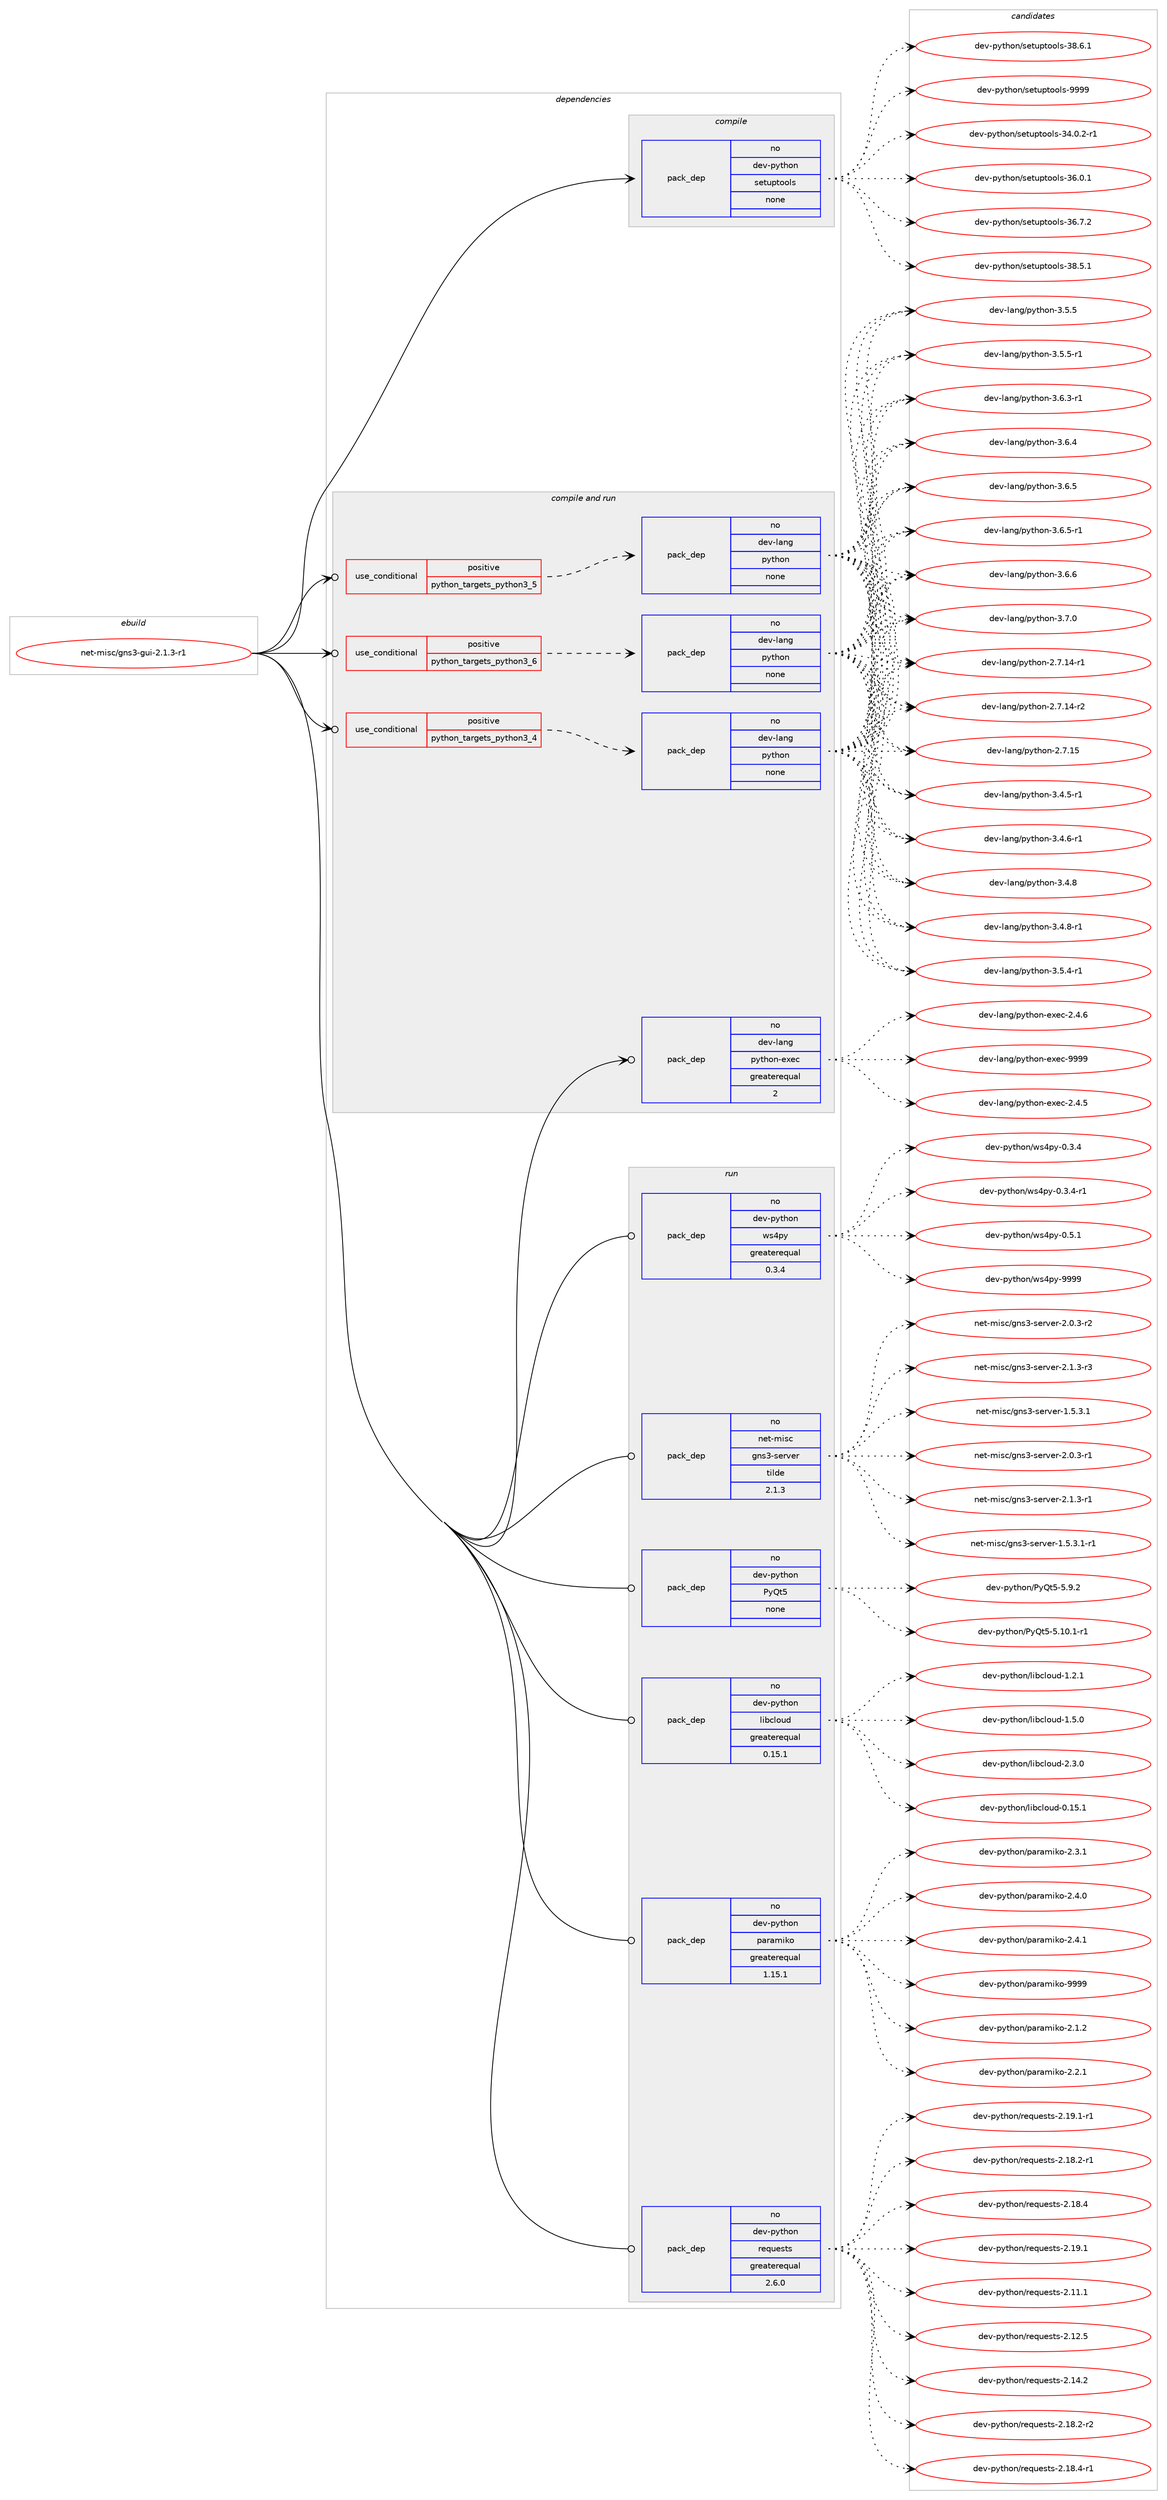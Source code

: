 digraph prolog {

# *************
# Graph options
# *************

newrank=true;
concentrate=true;
compound=true;
graph [rankdir=LR,fontname=Helvetica,fontsize=10,ranksep=1.5];#, ranksep=2.5, nodesep=0.2];
edge  [arrowhead=vee];
node  [fontname=Helvetica,fontsize=10];

# **********
# The ebuild
# **********

subgraph cluster_leftcol {
color=gray;
rank=same;
label=<<i>ebuild</i>>;
id [label="net-misc/gns3-gui-2.1.3-r1", color=red, width=4, href="../net-misc/gns3-gui-2.1.3-r1.svg"];
}

# ****************
# The dependencies
# ****************

subgraph cluster_midcol {
color=gray;
label=<<i>dependencies</i>>;
subgraph cluster_compile {
fillcolor="#eeeeee";
style=filled;
label=<<i>compile</i>>;
subgraph pack827 {
dependency1129 [label=<<TABLE BORDER="0" CELLBORDER="1" CELLSPACING="0" CELLPADDING="4" WIDTH="220"><TR><TD ROWSPAN="6" CELLPADDING="30">pack_dep</TD></TR><TR><TD WIDTH="110">no</TD></TR><TR><TD>dev-python</TD></TR><TR><TD>setuptools</TD></TR><TR><TD>none</TD></TR><TR><TD></TD></TR></TABLE>>, shape=none, color=blue];
}
id:e -> dependency1129:w [weight=20,style="solid",arrowhead="vee"];
}
subgraph cluster_compileandrun {
fillcolor="#eeeeee";
style=filled;
label=<<i>compile and run</i>>;
subgraph cond281 {
dependency1130 [label=<<TABLE BORDER="0" CELLBORDER="1" CELLSPACING="0" CELLPADDING="4"><TR><TD ROWSPAN="3" CELLPADDING="10">use_conditional</TD></TR><TR><TD>positive</TD></TR><TR><TD>python_targets_python3_4</TD></TR></TABLE>>, shape=none, color=red];
subgraph pack828 {
dependency1131 [label=<<TABLE BORDER="0" CELLBORDER="1" CELLSPACING="0" CELLPADDING="4" WIDTH="220"><TR><TD ROWSPAN="6" CELLPADDING="30">pack_dep</TD></TR><TR><TD WIDTH="110">no</TD></TR><TR><TD>dev-lang</TD></TR><TR><TD>python</TD></TR><TR><TD>none</TD></TR><TR><TD></TD></TR></TABLE>>, shape=none, color=blue];
}
dependency1130:e -> dependency1131:w [weight=20,style="dashed",arrowhead="vee"];
}
id:e -> dependency1130:w [weight=20,style="solid",arrowhead="odotvee"];
subgraph cond282 {
dependency1132 [label=<<TABLE BORDER="0" CELLBORDER="1" CELLSPACING="0" CELLPADDING="4"><TR><TD ROWSPAN="3" CELLPADDING="10">use_conditional</TD></TR><TR><TD>positive</TD></TR><TR><TD>python_targets_python3_5</TD></TR></TABLE>>, shape=none, color=red];
subgraph pack829 {
dependency1133 [label=<<TABLE BORDER="0" CELLBORDER="1" CELLSPACING="0" CELLPADDING="4" WIDTH="220"><TR><TD ROWSPAN="6" CELLPADDING="30">pack_dep</TD></TR><TR><TD WIDTH="110">no</TD></TR><TR><TD>dev-lang</TD></TR><TR><TD>python</TD></TR><TR><TD>none</TD></TR><TR><TD></TD></TR></TABLE>>, shape=none, color=blue];
}
dependency1132:e -> dependency1133:w [weight=20,style="dashed",arrowhead="vee"];
}
id:e -> dependency1132:w [weight=20,style="solid",arrowhead="odotvee"];
subgraph cond283 {
dependency1134 [label=<<TABLE BORDER="0" CELLBORDER="1" CELLSPACING="0" CELLPADDING="4"><TR><TD ROWSPAN="3" CELLPADDING="10">use_conditional</TD></TR><TR><TD>positive</TD></TR><TR><TD>python_targets_python3_6</TD></TR></TABLE>>, shape=none, color=red];
subgraph pack830 {
dependency1135 [label=<<TABLE BORDER="0" CELLBORDER="1" CELLSPACING="0" CELLPADDING="4" WIDTH="220"><TR><TD ROWSPAN="6" CELLPADDING="30">pack_dep</TD></TR><TR><TD WIDTH="110">no</TD></TR><TR><TD>dev-lang</TD></TR><TR><TD>python</TD></TR><TR><TD>none</TD></TR><TR><TD></TD></TR></TABLE>>, shape=none, color=blue];
}
dependency1134:e -> dependency1135:w [weight=20,style="dashed",arrowhead="vee"];
}
id:e -> dependency1134:w [weight=20,style="solid",arrowhead="odotvee"];
subgraph pack831 {
dependency1136 [label=<<TABLE BORDER="0" CELLBORDER="1" CELLSPACING="0" CELLPADDING="4" WIDTH="220"><TR><TD ROWSPAN="6" CELLPADDING="30">pack_dep</TD></TR><TR><TD WIDTH="110">no</TD></TR><TR><TD>dev-lang</TD></TR><TR><TD>python-exec</TD></TR><TR><TD>greaterequal</TD></TR><TR><TD>2</TD></TR></TABLE>>, shape=none, color=blue];
}
id:e -> dependency1136:w [weight=20,style="solid",arrowhead="odotvee"];
}
subgraph cluster_run {
fillcolor="#eeeeee";
style=filled;
label=<<i>run</i>>;
subgraph pack832 {
dependency1137 [label=<<TABLE BORDER="0" CELLBORDER="1" CELLSPACING="0" CELLPADDING="4" WIDTH="220"><TR><TD ROWSPAN="6" CELLPADDING="30">pack_dep</TD></TR><TR><TD WIDTH="110">no</TD></TR><TR><TD>dev-python</TD></TR><TR><TD>PyQt5</TD></TR><TR><TD>none</TD></TR><TR><TD></TD></TR></TABLE>>, shape=none, color=blue];
}
id:e -> dependency1137:w [weight=20,style="solid",arrowhead="odot"];
subgraph pack833 {
dependency1138 [label=<<TABLE BORDER="0" CELLBORDER="1" CELLSPACING="0" CELLPADDING="4" WIDTH="220"><TR><TD ROWSPAN="6" CELLPADDING="30">pack_dep</TD></TR><TR><TD WIDTH="110">no</TD></TR><TR><TD>dev-python</TD></TR><TR><TD>libcloud</TD></TR><TR><TD>greaterequal</TD></TR><TR><TD>0.15.1</TD></TR></TABLE>>, shape=none, color=blue];
}
id:e -> dependency1138:w [weight=20,style="solid",arrowhead="odot"];
subgraph pack834 {
dependency1139 [label=<<TABLE BORDER="0" CELLBORDER="1" CELLSPACING="0" CELLPADDING="4" WIDTH="220"><TR><TD ROWSPAN="6" CELLPADDING="30">pack_dep</TD></TR><TR><TD WIDTH="110">no</TD></TR><TR><TD>dev-python</TD></TR><TR><TD>paramiko</TD></TR><TR><TD>greaterequal</TD></TR><TR><TD>1.15.1</TD></TR></TABLE>>, shape=none, color=blue];
}
id:e -> dependency1139:w [weight=20,style="solid",arrowhead="odot"];
subgraph pack835 {
dependency1140 [label=<<TABLE BORDER="0" CELLBORDER="1" CELLSPACING="0" CELLPADDING="4" WIDTH="220"><TR><TD ROWSPAN="6" CELLPADDING="30">pack_dep</TD></TR><TR><TD WIDTH="110">no</TD></TR><TR><TD>dev-python</TD></TR><TR><TD>requests</TD></TR><TR><TD>greaterequal</TD></TR><TR><TD>2.6.0</TD></TR></TABLE>>, shape=none, color=blue];
}
id:e -> dependency1140:w [weight=20,style="solid",arrowhead="odot"];
subgraph pack836 {
dependency1141 [label=<<TABLE BORDER="0" CELLBORDER="1" CELLSPACING="0" CELLPADDING="4" WIDTH="220"><TR><TD ROWSPAN="6" CELLPADDING="30">pack_dep</TD></TR><TR><TD WIDTH="110">no</TD></TR><TR><TD>dev-python</TD></TR><TR><TD>ws4py</TD></TR><TR><TD>greaterequal</TD></TR><TR><TD>0.3.4</TD></TR></TABLE>>, shape=none, color=blue];
}
id:e -> dependency1141:w [weight=20,style="solid",arrowhead="odot"];
subgraph pack837 {
dependency1142 [label=<<TABLE BORDER="0" CELLBORDER="1" CELLSPACING="0" CELLPADDING="4" WIDTH="220"><TR><TD ROWSPAN="6" CELLPADDING="30">pack_dep</TD></TR><TR><TD WIDTH="110">no</TD></TR><TR><TD>net-misc</TD></TR><TR><TD>gns3-server</TD></TR><TR><TD>tilde</TD></TR><TR><TD>2.1.3</TD></TR></TABLE>>, shape=none, color=blue];
}
id:e -> dependency1142:w [weight=20,style="solid",arrowhead="odot"];
}
}

# **************
# The candidates
# **************

subgraph cluster_choices {
rank=same;
color=gray;
label=<<i>candidates</i>>;

subgraph choice827 {
color=black;
nodesep=1;
choice1001011184511212111610411111047115101116117112116111111108115455152464846504511449 [label="dev-python/setuptools-34.0.2-r1", color=red, width=4,href="../dev-python/setuptools-34.0.2-r1.svg"];
choice100101118451121211161041111104711510111611711211611111110811545515446484649 [label="dev-python/setuptools-36.0.1", color=red, width=4,href="../dev-python/setuptools-36.0.1.svg"];
choice100101118451121211161041111104711510111611711211611111110811545515446554650 [label="dev-python/setuptools-36.7.2", color=red, width=4,href="../dev-python/setuptools-36.7.2.svg"];
choice100101118451121211161041111104711510111611711211611111110811545515646534649 [label="dev-python/setuptools-38.5.1", color=red, width=4,href="../dev-python/setuptools-38.5.1.svg"];
choice100101118451121211161041111104711510111611711211611111110811545515646544649 [label="dev-python/setuptools-38.6.1", color=red, width=4,href="../dev-python/setuptools-38.6.1.svg"];
choice10010111845112121116104111110471151011161171121161111111081154557575757 [label="dev-python/setuptools-9999", color=red, width=4,href="../dev-python/setuptools-9999.svg"];
dependency1129:e -> choice1001011184511212111610411111047115101116117112116111111108115455152464846504511449:w [style=dotted,weight="100"];
dependency1129:e -> choice100101118451121211161041111104711510111611711211611111110811545515446484649:w [style=dotted,weight="100"];
dependency1129:e -> choice100101118451121211161041111104711510111611711211611111110811545515446554650:w [style=dotted,weight="100"];
dependency1129:e -> choice100101118451121211161041111104711510111611711211611111110811545515646534649:w [style=dotted,weight="100"];
dependency1129:e -> choice100101118451121211161041111104711510111611711211611111110811545515646544649:w [style=dotted,weight="100"];
dependency1129:e -> choice10010111845112121116104111110471151011161171121161111111081154557575757:w [style=dotted,weight="100"];
}
subgraph choice828 {
color=black;
nodesep=1;
choice100101118451089711010347112121116104111110455046554649524511449 [label="dev-lang/python-2.7.14-r1", color=red, width=4,href="../dev-lang/python-2.7.14-r1.svg"];
choice100101118451089711010347112121116104111110455046554649524511450 [label="dev-lang/python-2.7.14-r2", color=red, width=4,href="../dev-lang/python-2.7.14-r2.svg"];
choice10010111845108971101034711212111610411111045504655464953 [label="dev-lang/python-2.7.15", color=red, width=4,href="../dev-lang/python-2.7.15.svg"];
choice1001011184510897110103471121211161041111104551465246534511449 [label="dev-lang/python-3.4.5-r1", color=red, width=4,href="../dev-lang/python-3.4.5-r1.svg"];
choice1001011184510897110103471121211161041111104551465246544511449 [label="dev-lang/python-3.4.6-r1", color=red, width=4,href="../dev-lang/python-3.4.6-r1.svg"];
choice100101118451089711010347112121116104111110455146524656 [label="dev-lang/python-3.4.8", color=red, width=4,href="../dev-lang/python-3.4.8.svg"];
choice1001011184510897110103471121211161041111104551465246564511449 [label="dev-lang/python-3.4.8-r1", color=red, width=4,href="../dev-lang/python-3.4.8-r1.svg"];
choice1001011184510897110103471121211161041111104551465346524511449 [label="dev-lang/python-3.5.4-r1", color=red, width=4,href="../dev-lang/python-3.5.4-r1.svg"];
choice100101118451089711010347112121116104111110455146534653 [label="dev-lang/python-3.5.5", color=red, width=4,href="../dev-lang/python-3.5.5.svg"];
choice1001011184510897110103471121211161041111104551465346534511449 [label="dev-lang/python-3.5.5-r1", color=red, width=4,href="../dev-lang/python-3.5.5-r1.svg"];
choice1001011184510897110103471121211161041111104551465446514511449 [label="dev-lang/python-3.6.3-r1", color=red, width=4,href="../dev-lang/python-3.6.3-r1.svg"];
choice100101118451089711010347112121116104111110455146544652 [label="dev-lang/python-3.6.4", color=red, width=4,href="../dev-lang/python-3.6.4.svg"];
choice100101118451089711010347112121116104111110455146544653 [label="dev-lang/python-3.6.5", color=red, width=4,href="../dev-lang/python-3.6.5.svg"];
choice1001011184510897110103471121211161041111104551465446534511449 [label="dev-lang/python-3.6.5-r1", color=red, width=4,href="../dev-lang/python-3.6.5-r1.svg"];
choice100101118451089711010347112121116104111110455146544654 [label="dev-lang/python-3.6.6", color=red, width=4,href="../dev-lang/python-3.6.6.svg"];
choice100101118451089711010347112121116104111110455146554648 [label="dev-lang/python-3.7.0", color=red, width=4,href="../dev-lang/python-3.7.0.svg"];
dependency1131:e -> choice100101118451089711010347112121116104111110455046554649524511449:w [style=dotted,weight="100"];
dependency1131:e -> choice100101118451089711010347112121116104111110455046554649524511450:w [style=dotted,weight="100"];
dependency1131:e -> choice10010111845108971101034711212111610411111045504655464953:w [style=dotted,weight="100"];
dependency1131:e -> choice1001011184510897110103471121211161041111104551465246534511449:w [style=dotted,weight="100"];
dependency1131:e -> choice1001011184510897110103471121211161041111104551465246544511449:w [style=dotted,weight="100"];
dependency1131:e -> choice100101118451089711010347112121116104111110455146524656:w [style=dotted,weight="100"];
dependency1131:e -> choice1001011184510897110103471121211161041111104551465246564511449:w [style=dotted,weight="100"];
dependency1131:e -> choice1001011184510897110103471121211161041111104551465346524511449:w [style=dotted,weight="100"];
dependency1131:e -> choice100101118451089711010347112121116104111110455146534653:w [style=dotted,weight="100"];
dependency1131:e -> choice1001011184510897110103471121211161041111104551465346534511449:w [style=dotted,weight="100"];
dependency1131:e -> choice1001011184510897110103471121211161041111104551465446514511449:w [style=dotted,weight="100"];
dependency1131:e -> choice100101118451089711010347112121116104111110455146544652:w [style=dotted,weight="100"];
dependency1131:e -> choice100101118451089711010347112121116104111110455146544653:w [style=dotted,weight="100"];
dependency1131:e -> choice1001011184510897110103471121211161041111104551465446534511449:w [style=dotted,weight="100"];
dependency1131:e -> choice100101118451089711010347112121116104111110455146544654:w [style=dotted,weight="100"];
dependency1131:e -> choice100101118451089711010347112121116104111110455146554648:w [style=dotted,weight="100"];
}
subgraph choice829 {
color=black;
nodesep=1;
choice100101118451089711010347112121116104111110455046554649524511449 [label="dev-lang/python-2.7.14-r1", color=red, width=4,href="../dev-lang/python-2.7.14-r1.svg"];
choice100101118451089711010347112121116104111110455046554649524511450 [label="dev-lang/python-2.7.14-r2", color=red, width=4,href="../dev-lang/python-2.7.14-r2.svg"];
choice10010111845108971101034711212111610411111045504655464953 [label="dev-lang/python-2.7.15", color=red, width=4,href="../dev-lang/python-2.7.15.svg"];
choice1001011184510897110103471121211161041111104551465246534511449 [label="dev-lang/python-3.4.5-r1", color=red, width=4,href="../dev-lang/python-3.4.5-r1.svg"];
choice1001011184510897110103471121211161041111104551465246544511449 [label="dev-lang/python-3.4.6-r1", color=red, width=4,href="../dev-lang/python-3.4.6-r1.svg"];
choice100101118451089711010347112121116104111110455146524656 [label="dev-lang/python-3.4.8", color=red, width=4,href="../dev-lang/python-3.4.8.svg"];
choice1001011184510897110103471121211161041111104551465246564511449 [label="dev-lang/python-3.4.8-r1", color=red, width=4,href="../dev-lang/python-3.4.8-r1.svg"];
choice1001011184510897110103471121211161041111104551465346524511449 [label="dev-lang/python-3.5.4-r1", color=red, width=4,href="../dev-lang/python-3.5.4-r1.svg"];
choice100101118451089711010347112121116104111110455146534653 [label="dev-lang/python-3.5.5", color=red, width=4,href="../dev-lang/python-3.5.5.svg"];
choice1001011184510897110103471121211161041111104551465346534511449 [label="dev-lang/python-3.5.5-r1", color=red, width=4,href="../dev-lang/python-3.5.5-r1.svg"];
choice1001011184510897110103471121211161041111104551465446514511449 [label="dev-lang/python-3.6.3-r1", color=red, width=4,href="../dev-lang/python-3.6.3-r1.svg"];
choice100101118451089711010347112121116104111110455146544652 [label="dev-lang/python-3.6.4", color=red, width=4,href="../dev-lang/python-3.6.4.svg"];
choice100101118451089711010347112121116104111110455146544653 [label="dev-lang/python-3.6.5", color=red, width=4,href="../dev-lang/python-3.6.5.svg"];
choice1001011184510897110103471121211161041111104551465446534511449 [label="dev-lang/python-3.6.5-r1", color=red, width=4,href="../dev-lang/python-3.6.5-r1.svg"];
choice100101118451089711010347112121116104111110455146544654 [label="dev-lang/python-3.6.6", color=red, width=4,href="../dev-lang/python-3.6.6.svg"];
choice100101118451089711010347112121116104111110455146554648 [label="dev-lang/python-3.7.0", color=red, width=4,href="../dev-lang/python-3.7.0.svg"];
dependency1133:e -> choice100101118451089711010347112121116104111110455046554649524511449:w [style=dotted,weight="100"];
dependency1133:e -> choice100101118451089711010347112121116104111110455046554649524511450:w [style=dotted,weight="100"];
dependency1133:e -> choice10010111845108971101034711212111610411111045504655464953:w [style=dotted,weight="100"];
dependency1133:e -> choice1001011184510897110103471121211161041111104551465246534511449:w [style=dotted,weight="100"];
dependency1133:e -> choice1001011184510897110103471121211161041111104551465246544511449:w [style=dotted,weight="100"];
dependency1133:e -> choice100101118451089711010347112121116104111110455146524656:w [style=dotted,weight="100"];
dependency1133:e -> choice1001011184510897110103471121211161041111104551465246564511449:w [style=dotted,weight="100"];
dependency1133:e -> choice1001011184510897110103471121211161041111104551465346524511449:w [style=dotted,weight="100"];
dependency1133:e -> choice100101118451089711010347112121116104111110455146534653:w [style=dotted,weight="100"];
dependency1133:e -> choice1001011184510897110103471121211161041111104551465346534511449:w [style=dotted,weight="100"];
dependency1133:e -> choice1001011184510897110103471121211161041111104551465446514511449:w [style=dotted,weight="100"];
dependency1133:e -> choice100101118451089711010347112121116104111110455146544652:w [style=dotted,weight="100"];
dependency1133:e -> choice100101118451089711010347112121116104111110455146544653:w [style=dotted,weight="100"];
dependency1133:e -> choice1001011184510897110103471121211161041111104551465446534511449:w [style=dotted,weight="100"];
dependency1133:e -> choice100101118451089711010347112121116104111110455146544654:w [style=dotted,weight="100"];
dependency1133:e -> choice100101118451089711010347112121116104111110455146554648:w [style=dotted,weight="100"];
}
subgraph choice830 {
color=black;
nodesep=1;
choice100101118451089711010347112121116104111110455046554649524511449 [label="dev-lang/python-2.7.14-r1", color=red, width=4,href="../dev-lang/python-2.7.14-r1.svg"];
choice100101118451089711010347112121116104111110455046554649524511450 [label="dev-lang/python-2.7.14-r2", color=red, width=4,href="../dev-lang/python-2.7.14-r2.svg"];
choice10010111845108971101034711212111610411111045504655464953 [label="dev-lang/python-2.7.15", color=red, width=4,href="../dev-lang/python-2.7.15.svg"];
choice1001011184510897110103471121211161041111104551465246534511449 [label="dev-lang/python-3.4.5-r1", color=red, width=4,href="../dev-lang/python-3.4.5-r1.svg"];
choice1001011184510897110103471121211161041111104551465246544511449 [label="dev-lang/python-3.4.6-r1", color=red, width=4,href="../dev-lang/python-3.4.6-r1.svg"];
choice100101118451089711010347112121116104111110455146524656 [label="dev-lang/python-3.4.8", color=red, width=4,href="../dev-lang/python-3.4.8.svg"];
choice1001011184510897110103471121211161041111104551465246564511449 [label="dev-lang/python-3.4.8-r1", color=red, width=4,href="../dev-lang/python-3.4.8-r1.svg"];
choice1001011184510897110103471121211161041111104551465346524511449 [label="dev-lang/python-3.5.4-r1", color=red, width=4,href="../dev-lang/python-3.5.4-r1.svg"];
choice100101118451089711010347112121116104111110455146534653 [label="dev-lang/python-3.5.5", color=red, width=4,href="../dev-lang/python-3.5.5.svg"];
choice1001011184510897110103471121211161041111104551465346534511449 [label="dev-lang/python-3.5.5-r1", color=red, width=4,href="../dev-lang/python-3.5.5-r1.svg"];
choice1001011184510897110103471121211161041111104551465446514511449 [label="dev-lang/python-3.6.3-r1", color=red, width=4,href="../dev-lang/python-3.6.3-r1.svg"];
choice100101118451089711010347112121116104111110455146544652 [label="dev-lang/python-3.6.4", color=red, width=4,href="../dev-lang/python-3.6.4.svg"];
choice100101118451089711010347112121116104111110455146544653 [label="dev-lang/python-3.6.5", color=red, width=4,href="../dev-lang/python-3.6.5.svg"];
choice1001011184510897110103471121211161041111104551465446534511449 [label="dev-lang/python-3.6.5-r1", color=red, width=4,href="../dev-lang/python-3.6.5-r1.svg"];
choice100101118451089711010347112121116104111110455146544654 [label="dev-lang/python-3.6.6", color=red, width=4,href="../dev-lang/python-3.6.6.svg"];
choice100101118451089711010347112121116104111110455146554648 [label="dev-lang/python-3.7.0", color=red, width=4,href="../dev-lang/python-3.7.0.svg"];
dependency1135:e -> choice100101118451089711010347112121116104111110455046554649524511449:w [style=dotted,weight="100"];
dependency1135:e -> choice100101118451089711010347112121116104111110455046554649524511450:w [style=dotted,weight="100"];
dependency1135:e -> choice10010111845108971101034711212111610411111045504655464953:w [style=dotted,weight="100"];
dependency1135:e -> choice1001011184510897110103471121211161041111104551465246534511449:w [style=dotted,weight="100"];
dependency1135:e -> choice1001011184510897110103471121211161041111104551465246544511449:w [style=dotted,weight="100"];
dependency1135:e -> choice100101118451089711010347112121116104111110455146524656:w [style=dotted,weight="100"];
dependency1135:e -> choice1001011184510897110103471121211161041111104551465246564511449:w [style=dotted,weight="100"];
dependency1135:e -> choice1001011184510897110103471121211161041111104551465346524511449:w [style=dotted,weight="100"];
dependency1135:e -> choice100101118451089711010347112121116104111110455146534653:w [style=dotted,weight="100"];
dependency1135:e -> choice1001011184510897110103471121211161041111104551465346534511449:w [style=dotted,weight="100"];
dependency1135:e -> choice1001011184510897110103471121211161041111104551465446514511449:w [style=dotted,weight="100"];
dependency1135:e -> choice100101118451089711010347112121116104111110455146544652:w [style=dotted,weight="100"];
dependency1135:e -> choice100101118451089711010347112121116104111110455146544653:w [style=dotted,weight="100"];
dependency1135:e -> choice1001011184510897110103471121211161041111104551465446534511449:w [style=dotted,weight="100"];
dependency1135:e -> choice100101118451089711010347112121116104111110455146544654:w [style=dotted,weight="100"];
dependency1135:e -> choice100101118451089711010347112121116104111110455146554648:w [style=dotted,weight="100"];
}
subgraph choice831 {
color=black;
nodesep=1;
choice1001011184510897110103471121211161041111104510112010199455046524653 [label="dev-lang/python-exec-2.4.5", color=red, width=4,href="../dev-lang/python-exec-2.4.5.svg"];
choice1001011184510897110103471121211161041111104510112010199455046524654 [label="dev-lang/python-exec-2.4.6", color=red, width=4,href="../dev-lang/python-exec-2.4.6.svg"];
choice10010111845108971101034711212111610411111045101120101994557575757 [label="dev-lang/python-exec-9999", color=red, width=4,href="../dev-lang/python-exec-9999.svg"];
dependency1136:e -> choice1001011184510897110103471121211161041111104510112010199455046524653:w [style=dotted,weight="100"];
dependency1136:e -> choice1001011184510897110103471121211161041111104510112010199455046524654:w [style=dotted,weight="100"];
dependency1136:e -> choice10010111845108971101034711212111610411111045101120101994557575757:w [style=dotted,weight="100"];
}
subgraph choice832 {
color=black;
nodesep=1;
choice1001011184511212111610411111047801218111653455346494846494511449 [label="dev-python/PyQt5-5.10.1-r1", color=red, width=4,href="../dev-python/PyQt5-5.10.1-r1.svg"];
choice1001011184511212111610411111047801218111653455346574650 [label="dev-python/PyQt5-5.9.2", color=red, width=4,href="../dev-python/PyQt5-5.9.2.svg"];
dependency1137:e -> choice1001011184511212111610411111047801218111653455346494846494511449:w [style=dotted,weight="100"];
dependency1137:e -> choice1001011184511212111610411111047801218111653455346574650:w [style=dotted,weight="100"];
}
subgraph choice833 {
color=black;
nodesep=1;
choice1001011184511212111610411111047108105989910811111710045484649534649 [label="dev-python/libcloud-0.15.1", color=red, width=4,href="../dev-python/libcloud-0.15.1.svg"];
choice10010111845112121116104111110471081059899108111117100454946504649 [label="dev-python/libcloud-1.2.1", color=red, width=4,href="../dev-python/libcloud-1.2.1.svg"];
choice10010111845112121116104111110471081059899108111117100454946534648 [label="dev-python/libcloud-1.5.0", color=red, width=4,href="../dev-python/libcloud-1.5.0.svg"];
choice10010111845112121116104111110471081059899108111117100455046514648 [label="dev-python/libcloud-2.3.0", color=red, width=4,href="../dev-python/libcloud-2.3.0.svg"];
dependency1138:e -> choice1001011184511212111610411111047108105989910811111710045484649534649:w [style=dotted,weight="100"];
dependency1138:e -> choice10010111845112121116104111110471081059899108111117100454946504649:w [style=dotted,weight="100"];
dependency1138:e -> choice10010111845112121116104111110471081059899108111117100454946534648:w [style=dotted,weight="100"];
dependency1138:e -> choice10010111845112121116104111110471081059899108111117100455046514648:w [style=dotted,weight="100"];
}
subgraph choice834 {
color=black;
nodesep=1;
choice10010111845112121116104111110471129711497109105107111455046494650 [label="dev-python/paramiko-2.1.2", color=red, width=4,href="../dev-python/paramiko-2.1.2.svg"];
choice10010111845112121116104111110471129711497109105107111455046504649 [label="dev-python/paramiko-2.2.1", color=red, width=4,href="../dev-python/paramiko-2.2.1.svg"];
choice10010111845112121116104111110471129711497109105107111455046514649 [label="dev-python/paramiko-2.3.1", color=red, width=4,href="../dev-python/paramiko-2.3.1.svg"];
choice10010111845112121116104111110471129711497109105107111455046524648 [label="dev-python/paramiko-2.4.0", color=red, width=4,href="../dev-python/paramiko-2.4.0.svg"];
choice10010111845112121116104111110471129711497109105107111455046524649 [label="dev-python/paramiko-2.4.1", color=red, width=4,href="../dev-python/paramiko-2.4.1.svg"];
choice100101118451121211161041111104711297114971091051071114557575757 [label="dev-python/paramiko-9999", color=red, width=4,href="../dev-python/paramiko-9999.svg"];
dependency1139:e -> choice10010111845112121116104111110471129711497109105107111455046494650:w [style=dotted,weight="100"];
dependency1139:e -> choice10010111845112121116104111110471129711497109105107111455046504649:w [style=dotted,weight="100"];
dependency1139:e -> choice10010111845112121116104111110471129711497109105107111455046514649:w [style=dotted,weight="100"];
dependency1139:e -> choice10010111845112121116104111110471129711497109105107111455046524648:w [style=dotted,weight="100"];
dependency1139:e -> choice10010111845112121116104111110471129711497109105107111455046524649:w [style=dotted,weight="100"];
dependency1139:e -> choice100101118451121211161041111104711297114971091051071114557575757:w [style=dotted,weight="100"];
}
subgraph choice835 {
color=black;
nodesep=1;
choice1001011184511212111610411111047114101113117101115116115455046495646504511449 [label="dev-python/requests-2.18.2-r1", color=red, width=4,href="../dev-python/requests-2.18.2-r1.svg"];
choice100101118451121211161041111104711410111311710111511611545504649564652 [label="dev-python/requests-2.18.4", color=red, width=4,href="../dev-python/requests-2.18.4.svg"];
choice100101118451121211161041111104711410111311710111511611545504649574649 [label="dev-python/requests-2.19.1", color=red, width=4,href="../dev-python/requests-2.19.1.svg"];
choice100101118451121211161041111104711410111311710111511611545504649494649 [label="dev-python/requests-2.11.1", color=red, width=4,href="../dev-python/requests-2.11.1.svg"];
choice100101118451121211161041111104711410111311710111511611545504649504653 [label="dev-python/requests-2.12.5", color=red, width=4,href="../dev-python/requests-2.12.5.svg"];
choice100101118451121211161041111104711410111311710111511611545504649524650 [label="dev-python/requests-2.14.2", color=red, width=4,href="../dev-python/requests-2.14.2.svg"];
choice1001011184511212111610411111047114101113117101115116115455046495646504511450 [label="dev-python/requests-2.18.2-r2", color=red, width=4,href="../dev-python/requests-2.18.2-r2.svg"];
choice1001011184511212111610411111047114101113117101115116115455046495646524511449 [label="dev-python/requests-2.18.4-r1", color=red, width=4,href="../dev-python/requests-2.18.4-r1.svg"];
choice1001011184511212111610411111047114101113117101115116115455046495746494511449 [label="dev-python/requests-2.19.1-r1", color=red, width=4,href="../dev-python/requests-2.19.1-r1.svg"];
dependency1140:e -> choice1001011184511212111610411111047114101113117101115116115455046495646504511449:w [style=dotted,weight="100"];
dependency1140:e -> choice100101118451121211161041111104711410111311710111511611545504649564652:w [style=dotted,weight="100"];
dependency1140:e -> choice100101118451121211161041111104711410111311710111511611545504649574649:w [style=dotted,weight="100"];
dependency1140:e -> choice100101118451121211161041111104711410111311710111511611545504649494649:w [style=dotted,weight="100"];
dependency1140:e -> choice100101118451121211161041111104711410111311710111511611545504649504653:w [style=dotted,weight="100"];
dependency1140:e -> choice100101118451121211161041111104711410111311710111511611545504649524650:w [style=dotted,weight="100"];
dependency1140:e -> choice1001011184511212111610411111047114101113117101115116115455046495646504511450:w [style=dotted,weight="100"];
dependency1140:e -> choice1001011184511212111610411111047114101113117101115116115455046495646524511449:w [style=dotted,weight="100"];
dependency1140:e -> choice1001011184511212111610411111047114101113117101115116115455046495746494511449:w [style=dotted,weight="100"];
}
subgraph choice836 {
color=black;
nodesep=1;
choice100101118451121211161041111104711911552112121454846514652 [label="dev-python/ws4py-0.3.4", color=red, width=4,href="../dev-python/ws4py-0.3.4.svg"];
choice1001011184511212111610411111047119115521121214548465146524511449 [label="dev-python/ws4py-0.3.4-r1", color=red, width=4,href="../dev-python/ws4py-0.3.4-r1.svg"];
choice100101118451121211161041111104711911552112121454846534649 [label="dev-python/ws4py-0.5.1", color=red, width=4,href="../dev-python/ws4py-0.5.1.svg"];
choice1001011184511212111610411111047119115521121214557575757 [label="dev-python/ws4py-9999", color=red, width=4,href="../dev-python/ws4py-9999.svg"];
dependency1141:e -> choice100101118451121211161041111104711911552112121454846514652:w [style=dotted,weight="100"];
dependency1141:e -> choice1001011184511212111610411111047119115521121214548465146524511449:w [style=dotted,weight="100"];
dependency1141:e -> choice100101118451121211161041111104711911552112121454846534649:w [style=dotted,weight="100"];
dependency1141:e -> choice1001011184511212111610411111047119115521121214557575757:w [style=dotted,weight="100"];
}
subgraph choice837 {
color=black;
nodesep=1;
choice11010111645109105115994710311011551451151011141181011144549465346514649 [label="net-misc/gns3-server-1.5.3.1", color=red, width=4,href="../net-misc/gns3-server-1.5.3.1.svg"];
choice11010111645109105115994710311011551451151011141181011144550464846514511449 [label="net-misc/gns3-server-2.0.3-r1", color=red, width=4,href="../net-misc/gns3-server-2.0.3-r1.svg"];
choice11010111645109105115994710311011551451151011141181011144550464946514511449 [label="net-misc/gns3-server-2.1.3-r1", color=red, width=4,href="../net-misc/gns3-server-2.1.3-r1.svg"];
choice110101116451091051159947103110115514511510111411810111445494653465146494511449 [label="net-misc/gns3-server-1.5.3.1-r1", color=red, width=4,href="../net-misc/gns3-server-1.5.3.1-r1.svg"];
choice11010111645109105115994710311011551451151011141181011144550464846514511450 [label="net-misc/gns3-server-2.0.3-r2", color=red, width=4,href="../net-misc/gns3-server-2.0.3-r2.svg"];
choice11010111645109105115994710311011551451151011141181011144550464946514511451 [label="net-misc/gns3-server-2.1.3-r3", color=red, width=4,href="../net-misc/gns3-server-2.1.3-r3.svg"];
dependency1142:e -> choice11010111645109105115994710311011551451151011141181011144549465346514649:w [style=dotted,weight="100"];
dependency1142:e -> choice11010111645109105115994710311011551451151011141181011144550464846514511449:w [style=dotted,weight="100"];
dependency1142:e -> choice11010111645109105115994710311011551451151011141181011144550464946514511449:w [style=dotted,weight="100"];
dependency1142:e -> choice110101116451091051159947103110115514511510111411810111445494653465146494511449:w [style=dotted,weight="100"];
dependency1142:e -> choice11010111645109105115994710311011551451151011141181011144550464846514511450:w [style=dotted,weight="100"];
dependency1142:e -> choice11010111645109105115994710311011551451151011141181011144550464946514511451:w [style=dotted,weight="100"];
}
}

}
